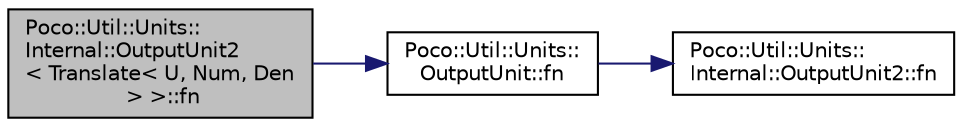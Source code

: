 digraph "Poco::Util::Units::Internal::OutputUnit2&lt; Translate&lt; U, Num, Den &gt; &gt;::fn"
{
 // LATEX_PDF_SIZE
  edge [fontname="Helvetica",fontsize="10",labelfontname="Helvetica",labelfontsize="10"];
  node [fontname="Helvetica",fontsize="10",shape=record];
  rankdir="LR";
  Node1 [label="Poco::Util::Units::\lInternal::OutputUnit2\l\< Translate\< U, Num, Den\l \> \>::fn",height=0.2,width=0.4,color="black", fillcolor="grey75", style="filled", fontcolor="black",tooltip=" "];
  Node1 -> Node2 [color="midnightblue",fontsize="10",style="solid"];
  Node2 [label="Poco::Util::Units::\lOutputUnit::fn",height=0.2,width=0.4,color="black", fillcolor="white", style="filled",URL="$structPoco_1_1Util_1_1Units_1_1OutputUnit.html#a21255e1270794d87a81d6e6526d7ed88",tooltip=" "];
  Node2 -> Node3 [color="midnightblue",fontsize="10",style="solid"];
  Node3 [label="Poco::Util::Units::\lInternal::OutputUnit2::fn",height=0.2,width=0.4,color="black", fillcolor="white", style="filled",URL="$structPoco_1_1Util_1_1Units_1_1Internal_1_1OutputUnit2.html#ae487cc724a4795036d16bd52c3139bc4",tooltip=" "];
}
